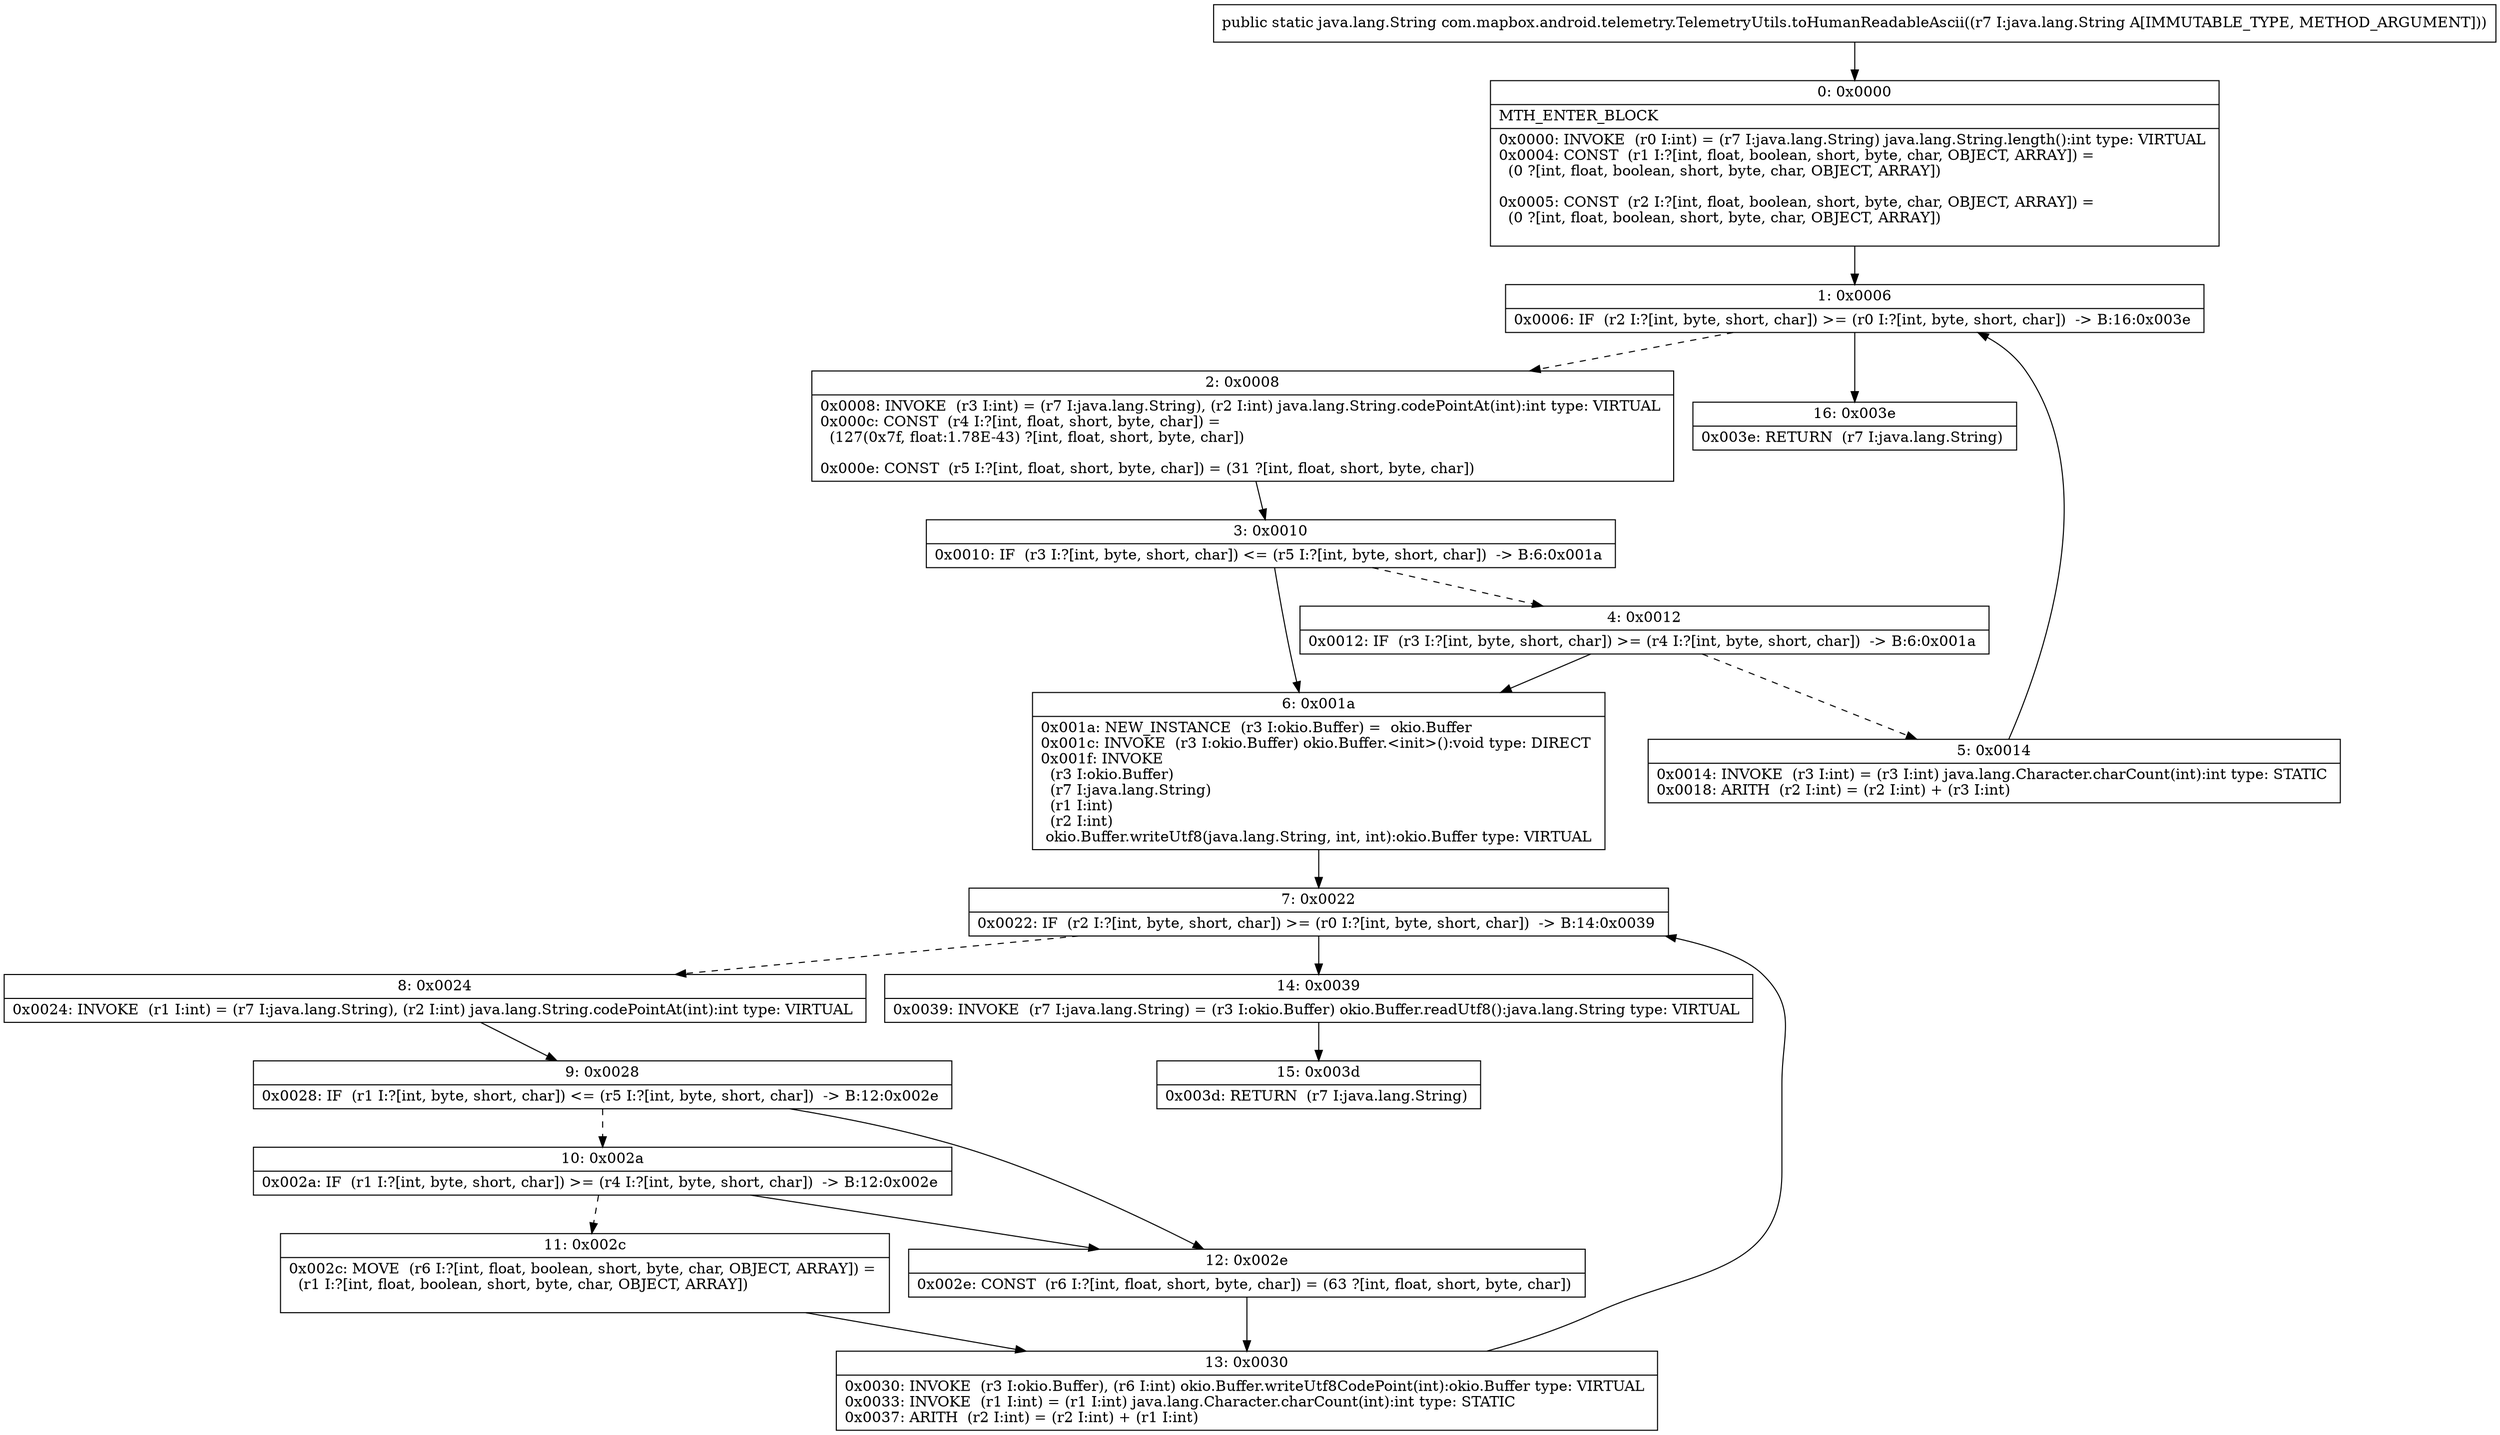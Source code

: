 digraph "CFG forcom.mapbox.android.telemetry.TelemetryUtils.toHumanReadableAscii(Ljava\/lang\/String;)Ljava\/lang\/String;" {
Node_0 [shape=record,label="{0\:\ 0x0000|MTH_ENTER_BLOCK\l|0x0000: INVOKE  (r0 I:int) = (r7 I:java.lang.String) java.lang.String.length():int type: VIRTUAL \l0x0004: CONST  (r1 I:?[int, float, boolean, short, byte, char, OBJECT, ARRAY]) = \l  (0 ?[int, float, boolean, short, byte, char, OBJECT, ARRAY])\l \l0x0005: CONST  (r2 I:?[int, float, boolean, short, byte, char, OBJECT, ARRAY]) = \l  (0 ?[int, float, boolean, short, byte, char, OBJECT, ARRAY])\l \l}"];
Node_1 [shape=record,label="{1\:\ 0x0006|0x0006: IF  (r2 I:?[int, byte, short, char]) \>= (r0 I:?[int, byte, short, char])  \-\> B:16:0x003e \l}"];
Node_2 [shape=record,label="{2\:\ 0x0008|0x0008: INVOKE  (r3 I:int) = (r7 I:java.lang.String), (r2 I:int) java.lang.String.codePointAt(int):int type: VIRTUAL \l0x000c: CONST  (r4 I:?[int, float, short, byte, char]) = \l  (127(0x7f, float:1.78E\-43) ?[int, float, short, byte, char])\l \l0x000e: CONST  (r5 I:?[int, float, short, byte, char]) = (31 ?[int, float, short, byte, char]) \l}"];
Node_3 [shape=record,label="{3\:\ 0x0010|0x0010: IF  (r3 I:?[int, byte, short, char]) \<= (r5 I:?[int, byte, short, char])  \-\> B:6:0x001a \l}"];
Node_4 [shape=record,label="{4\:\ 0x0012|0x0012: IF  (r3 I:?[int, byte, short, char]) \>= (r4 I:?[int, byte, short, char])  \-\> B:6:0x001a \l}"];
Node_5 [shape=record,label="{5\:\ 0x0014|0x0014: INVOKE  (r3 I:int) = (r3 I:int) java.lang.Character.charCount(int):int type: STATIC \l0x0018: ARITH  (r2 I:int) = (r2 I:int) + (r3 I:int) \l}"];
Node_6 [shape=record,label="{6\:\ 0x001a|0x001a: NEW_INSTANCE  (r3 I:okio.Buffer) =  okio.Buffer \l0x001c: INVOKE  (r3 I:okio.Buffer) okio.Buffer.\<init\>():void type: DIRECT \l0x001f: INVOKE  \l  (r3 I:okio.Buffer)\l  (r7 I:java.lang.String)\l  (r1 I:int)\l  (r2 I:int)\l okio.Buffer.writeUtf8(java.lang.String, int, int):okio.Buffer type: VIRTUAL \l}"];
Node_7 [shape=record,label="{7\:\ 0x0022|0x0022: IF  (r2 I:?[int, byte, short, char]) \>= (r0 I:?[int, byte, short, char])  \-\> B:14:0x0039 \l}"];
Node_8 [shape=record,label="{8\:\ 0x0024|0x0024: INVOKE  (r1 I:int) = (r7 I:java.lang.String), (r2 I:int) java.lang.String.codePointAt(int):int type: VIRTUAL \l}"];
Node_9 [shape=record,label="{9\:\ 0x0028|0x0028: IF  (r1 I:?[int, byte, short, char]) \<= (r5 I:?[int, byte, short, char])  \-\> B:12:0x002e \l}"];
Node_10 [shape=record,label="{10\:\ 0x002a|0x002a: IF  (r1 I:?[int, byte, short, char]) \>= (r4 I:?[int, byte, short, char])  \-\> B:12:0x002e \l}"];
Node_11 [shape=record,label="{11\:\ 0x002c|0x002c: MOVE  (r6 I:?[int, float, boolean, short, byte, char, OBJECT, ARRAY]) = \l  (r1 I:?[int, float, boolean, short, byte, char, OBJECT, ARRAY])\l \l}"];
Node_12 [shape=record,label="{12\:\ 0x002e|0x002e: CONST  (r6 I:?[int, float, short, byte, char]) = (63 ?[int, float, short, byte, char]) \l}"];
Node_13 [shape=record,label="{13\:\ 0x0030|0x0030: INVOKE  (r3 I:okio.Buffer), (r6 I:int) okio.Buffer.writeUtf8CodePoint(int):okio.Buffer type: VIRTUAL \l0x0033: INVOKE  (r1 I:int) = (r1 I:int) java.lang.Character.charCount(int):int type: STATIC \l0x0037: ARITH  (r2 I:int) = (r2 I:int) + (r1 I:int) \l}"];
Node_14 [shape=record,label="{14\:\ 0x0039|0x0039: INVOKE  (r7 I:java.lang.String) = (r3 I:okio.Buffer) okio.Buffer.readUtf8():java.lang.String type: VIRTUAL \l}"];
Node_15 [shape=record,label="{15\:\ 0x003d|0x003d: RETURN  (r7 I:java.lang.String) \l}"];
Node_16 [shape=record,label="{16\:\ 0x003e|0x003e: RETURN  (r7 I:java.lang.String) \l}"];
MethodNode[shape=record,label="{public static java.lang.String com.mapbox.android.telemetry.TelemetryUtils.toHumanReadableAscii((r7 I:java.lang.String A[IMMUTABLE_TYPE, METHOD_ARGUMENT])) }"];
MethodNode -> Node_0;
Node_0 -> Node_1;
Node_1 -> Node_2[style=dashed];
Node_1 -> Node_16;
Node_2 -> Node_3;
Node_3 -> Node_4[style=dashed];
Node_3 -> Node_6;
Node_4 -> Node_5[style=dashed];
Node_4 -> Node_6;
Node_5 -> Node_1;
Node_6 -> Node_7;
Node_7 -> Node_8[style=dashed];
Node_7 -> Node_14;
Node_8 -> Node_9;
Node_9 -> Node_10[style=dashed];
Node_9 -> Node_12;
Node_10 -> Node_11[style=dashed];
Node_10 -> Node_12;
Node_11 -> Node_13;
Node_12 -> Node_13;
Node_13 -> Node_7;
Node_14 -> Node_15;
}

